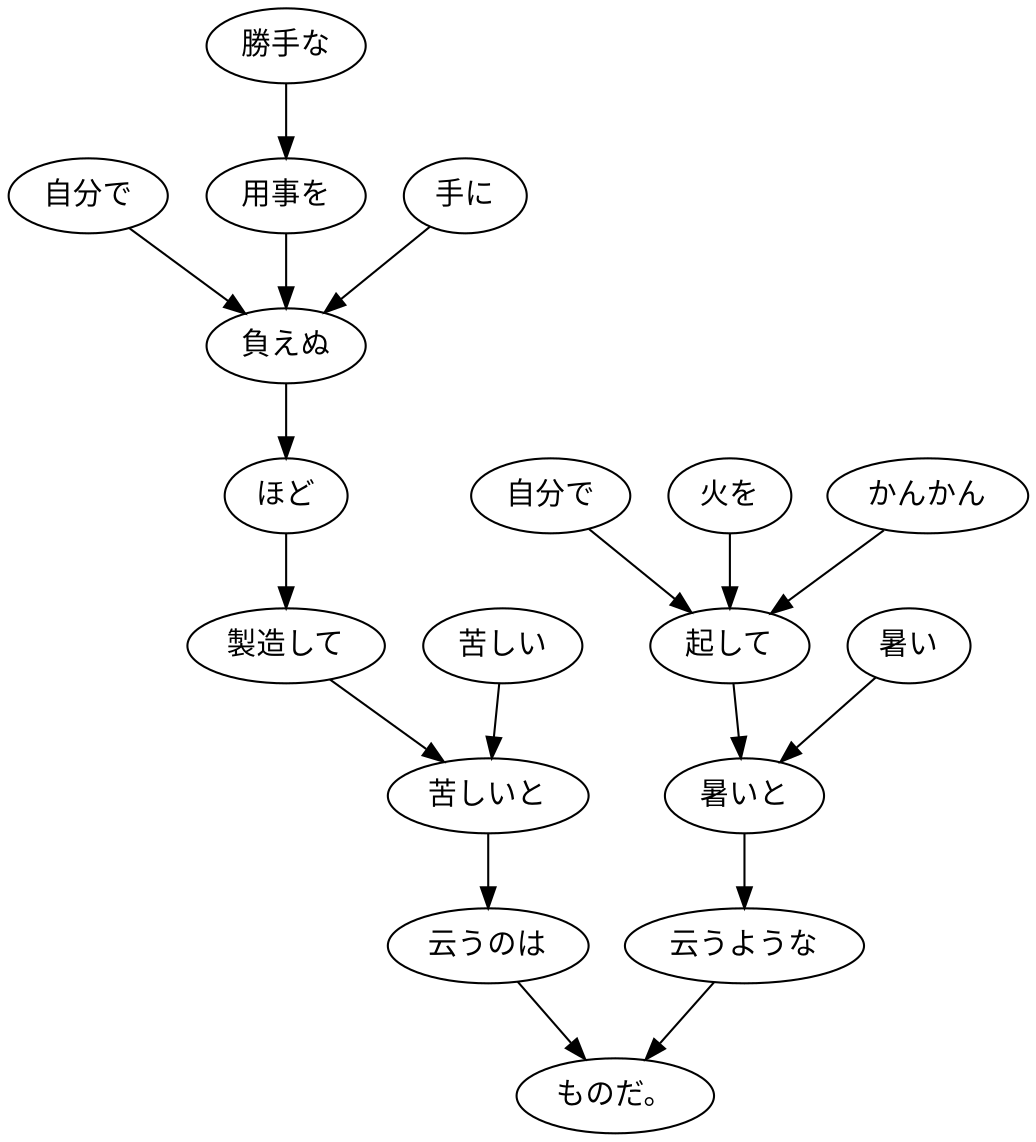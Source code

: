 digraph graph3389 {
	node0 [label="自分で"];
	node1 [label="勝手な"];
	node2 [label="用事を"];
	node3 [label="手に"];
	node4 [label="負えぬ"];
	node5 [label="ほど"];
	node6 [label="製造して"];
	node7 [label="苦しい"];
	node8 [label="苦しいと"];
	node9 [label="云うのは"];
	node10 [label="自分で"];
	node11 [label="火を"];
	node12 [label="かんかん"];
	node13 [label="起して"];
	node14 [label="暑い"];
	node15 [label="暑いと"];
	node16 [label="云うような"];
	node17 [label="ものだ。"];
	node0 -> node4;
	node1 -> node2;
	node2 -> node4;
	node3 -> node4;
	node4 -> node5;
	node5 -> node6;
	node6 -> node8;
	node7 -> node8;
	node8 -> node9;
	node9 -> node17;
	node10 -> node13;
	node11 -> node13;
	node12 -> node13;
	node13 -> node15;
	node14 -> node15;
	node15 -> node16;
	node16 -> node17;
}
